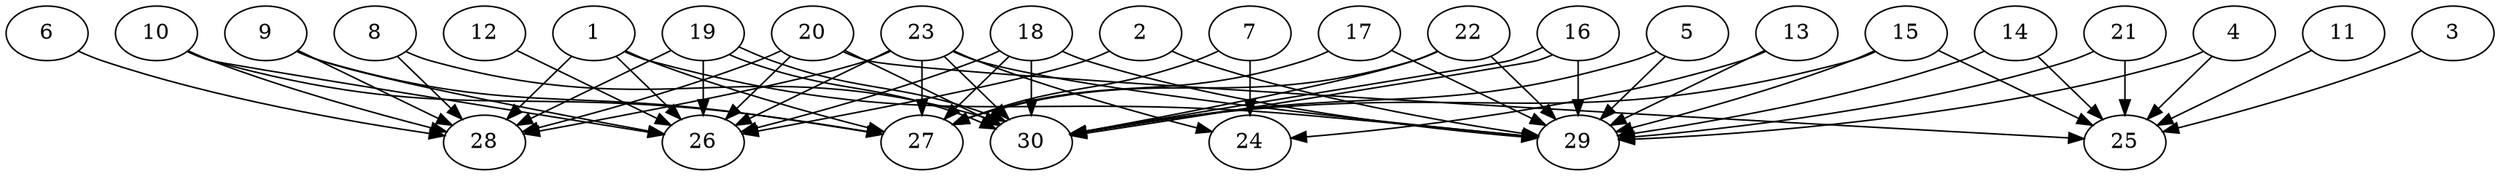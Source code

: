// DAG automatically generated by daggen at Thu Oct  3 14:04:18 2019
// ./daggen --dot -n 30 --ccr 0.3 --fat 0.9 --regular 0.5 --density 0.6 --mindata 5242880 --maxdata 52428800 
digraph G {
  1 [size="156685653", alpha="0.16", expect_size="47005696"] 
  1 -> 26 [size ="47005696"]
  1 -> 27 [size ="47005696"]
  1 -> 28 [size ="47005696"]
  1 -> 29 [size ="47005696"]
  2 [size="29184000", alpha="0.15", expect_size="8755200"] 
  2 -> 26 [size ="8755200"]
  2 -> 29 [size ="8755200"]
  3 [size="149606400", alpha="0.14", expect_size="44881920"] 
  3 -> 25 [size ="44881920"]
  4 [size="34969600", alpha="0.19", expect_size="10490880"] 
  4 -> 25 [size ="10490880"]
  4 -> 29 [size ="10490880"]
  5 [size="63194453", alpha="0.14", expect_size="18958336"] 
  5 -> 29 [size ="18958336"]
  5 -> 30 [size ="18958336"]
  6 [size="118234453", alpha="0.15", expect_size="35470336"] 
  6 -> 28 [size ="35470336"]
  7 [size="129498453", alpha="0.19", expect_size="38849536"] 
  7 -> 24 [size ="38849536"]
  7 -> 27 [size ="38849536"]
  8 [size="132805973", alpha="0.03", expect_size="39841792"] 
  8 -> 28 [size ="39841792"]
  8 -> 30 [size ="39841792"]
  9 [size="22695253", alpha="0.07", expect_size="6808576"] 
  9 -> 26 [size ="6808576"]
  9 -> 27 [size ="6808576"]
  9 -> 28 [size ="6808576"]
  10 [size="19653973", alpha="0.19", expect_size="5896192"] 
  10 -> 26 [size ="5896192"]
  10 -> 27 [size ="5896192"]
  10 -> 28 [size ="5896192"]
  11 [size="89501013", alpha="0.13", expect_size="26850304"] 
  11 -> 25 [size ="26850304"]
  12 [size="57879893", alpha="0.19", expect_size="17363968"] 
  12 -> 26 [size ="17363968"]
  13 [size="18244267", alpha="0.16", expect_size="5473280"] 
  13 -> 24 [size ="5473280"]
  13 -> 29 [size ="5473280"]
  14 [size="125876907", alpha="0.01", expect_size="37763072"] 
  14 -> 25 [size ="37763072"]
  14 -> 29 [size ="37763072"]
  15 [size="120125440", alpha="0.14", expect_size="36037632"] 
  15 -> 25 [size ="36037632"]
  15 -> 29 [size ="36037632"]
  15 -> 30 [size ="36037632"]
  16 [size="69693440", alpha="0.00", expect_size="20908032"] 
  16 -> 29 [size ="20908032"]
  16 -> 30 [size ="20908032"]
  16 -> 30 [size ="20908032"]
  17 [size="33416533", alpha="0.15", expect_size="10024960"] 
  17 -> 27 [size ="10024960"]
  17 -> 29 [size ="10024960"]
  18 [size="29207893", alpha="0.16", expect_size="8762368"] 
  18 -> 26 [size ="8762368"]
  18 -> 27 [size ="8762368"]
  18 -> 29 [size ="8762368"]
  18 -> 30 [size ="8762368"]
  19 [size="55350613", alpha="0.03", expect_size="16605184"] 
  19 -> 26 [size ="16605184"]
  19 -> 28 [size ="16605184"]
  19 -> 30 [size ="16605184"]
  19 -> 30 [size ="16605184"]
  20 [size="107758933", alpha="0.01", expect_size="32327680"] 
  20 -> 25 [size ="32327680"]
  20 -> 26 [size ="32327680"]
  20 -> 28 [size ="32327680"]
  20 -> 30 [size ="32327680"]
  21 [size="103823360", alpha="0.17", expect_size="31147008"] 
  21 -> 25 [size ="31147008"]
  21 -> 29 [size ="31147008"]
  22 [size="46479360", alpha="0.14", expect_size="13943808"] 
  22 -> 27 [size ="13943808"]
  22 -> 29 [size ="13943808"]
  22 -> 30 [size ="13943808"]
  23 [size="42294613", alpha="0.09", expect_size="12688384"] 
  23 -> 24 [size ="12688384"]
  23 -> 26 [size ="12688384"]
  23 -> 27 [size ="12688384"]
  23 -> 28 [size ="12688384"]
  23 -> 29 [size ="12688384"]
  23 -> 30 [size ="12688384"]
  24 [size="164498773", alpha="0.05", expect_size="49349632"] 
  25 [size="174568107", alpha="0.08", expect_size="52370432"] 
  26 [size="129508693", alpha="0.03", expect_size="38852608"] 
  27 [size="131300693", alpha="0.12", expect_size="39390208"] 
  28 [size="94361600", alpha="0.16", expect_size="28308480"] 
  29 [size="59204267", alpha="0.01", expect_size="17761280"] 
  30 [size="79967573", alpha="0.06", expect_size="23990272"] 
}

